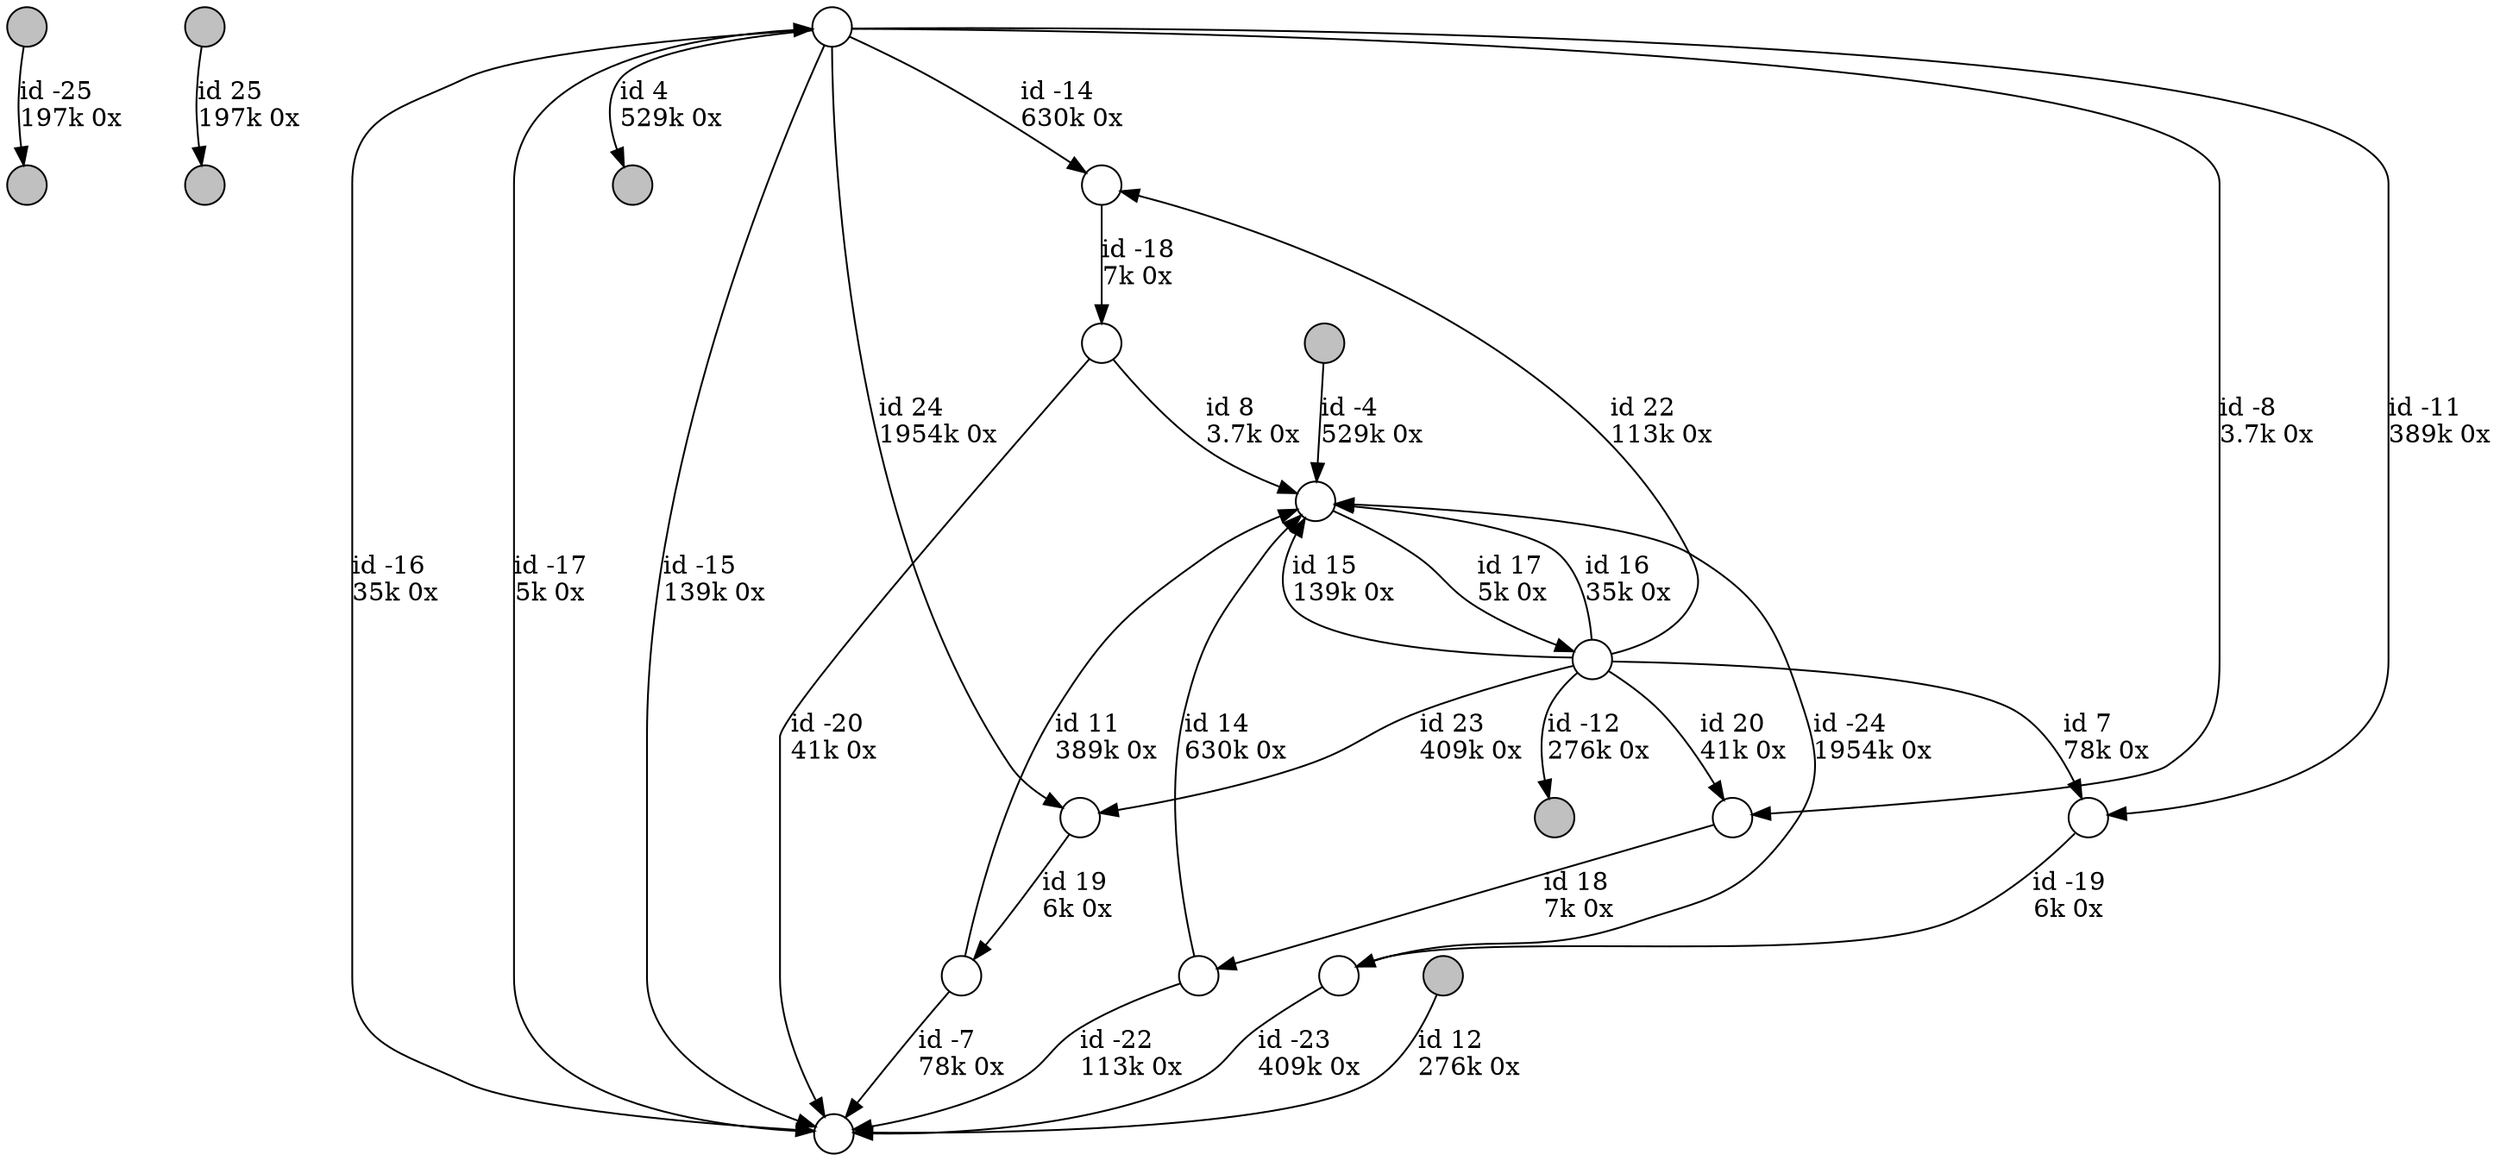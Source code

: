 digraph {
nodesep = 0.5;
node [shape = circle, label = "", height = 0.3];
"0" [style = "filled", fillcolor = "grey"];
"1" [style = "filled", fillcolor = "grey"];
"2" [style = "filled", fillcolor = "grey"];
"3" [style = "filled", fillcolor = "grey"];
"4" [style = "filled", fillcolor = "grey"];
"5" [style = "filled", fillcolor = "grey"];
"6" [style = "filled", fillcolor = "grey"];
"7" [style = "filled", fillcolor = "grey"];
"0" -> "4" [label = "id -25\l197k 0x", color = "black"] ;
"3" -> "1" [label = "id 25\l197k 0x", color = "black"] ;
"9" -> "8" [label = "id 22\l113k 0x", color = "black"] ;
"11" -> "10" [label = "id -20\l41k 0x", color = "black"] ;
"13" -> "12" [label = "id 19\l6k 0x", color = "black"] ;
"8" -> "11" [label = "id -18\l7k 0x", color = "black"] ;
"15" -> "14" [label = "id 18\l7k 0x", color = "black"] ;
"16" -> "9" [label = "id 17\l5k 0x", color = "black"] ;
"17" -> "10" [label = "id -16\l35k 0x", color = "black"] ;
"14" -> "10" [label = "id -22\l113k 0x", color = "black"] ;
"9" -> "16" [label = "id 16\l35k 0x", color = "black"] ;
"17" -> "13" [label = "id 24\l1954k 0x", color = "black"] ;
"18" -> "10" [label = "id -23\l409k 0x", color = "black"] ;
"19" -> "18" [label = "id -19\l6k 0x", color = "black"] ;
"17" -> "10" [label = "id -15\l139k 0x", color = "black"] ;
"9" -> "16" [label = "id 15\l139k 0x", color = "black"] ;
"9" -> "13" [label = "id 23\l409k 0x", color = "black"] ;
"14" -> "16" [label = "id 14\l630k 0x", color = "black"] ;
"9" -> "6" [label = "id -12\l276k 0x", color = "black"] ;
"7" -> "10" [label = "id 12\l276k 0x", color = "black"] ;
"18" -> "16" [label = "id -24\l1954k 0x", color = "black"] ;
"17" -> "8" [label = "id -14\l630k 0x", color = "black"] ;
"11" -> "16" [label = "id 8\l3.7k 0x", color = "black"] ;
"17" -> "2" [label = "id 4\l529k 0x", color = "black"] ;
"9" -> "19" [label = "id 7\l78k 0x", color = "black"] ;
"12" -> "10" [label = "id -7\l78k 0x", color = "black"] ;
"10" -> "17" [label = "id -17\l5k 0x", color = "black"] ;
"5" -> "16" [label = "id -4\l529k 0x", color = "black"] ;
"9" -> "15" [label = "id 20\l41k 0x", color = "black"] ;
"17" -> "15" [label = "id -8\l3.7k 0x", color = "black"] ;
"12" -> "16" [label = "id 11\l389k 0x", color = "black"] ;
"17" -> "19" [label = "id -11\l389k 0x", color = "black"] ;
}
